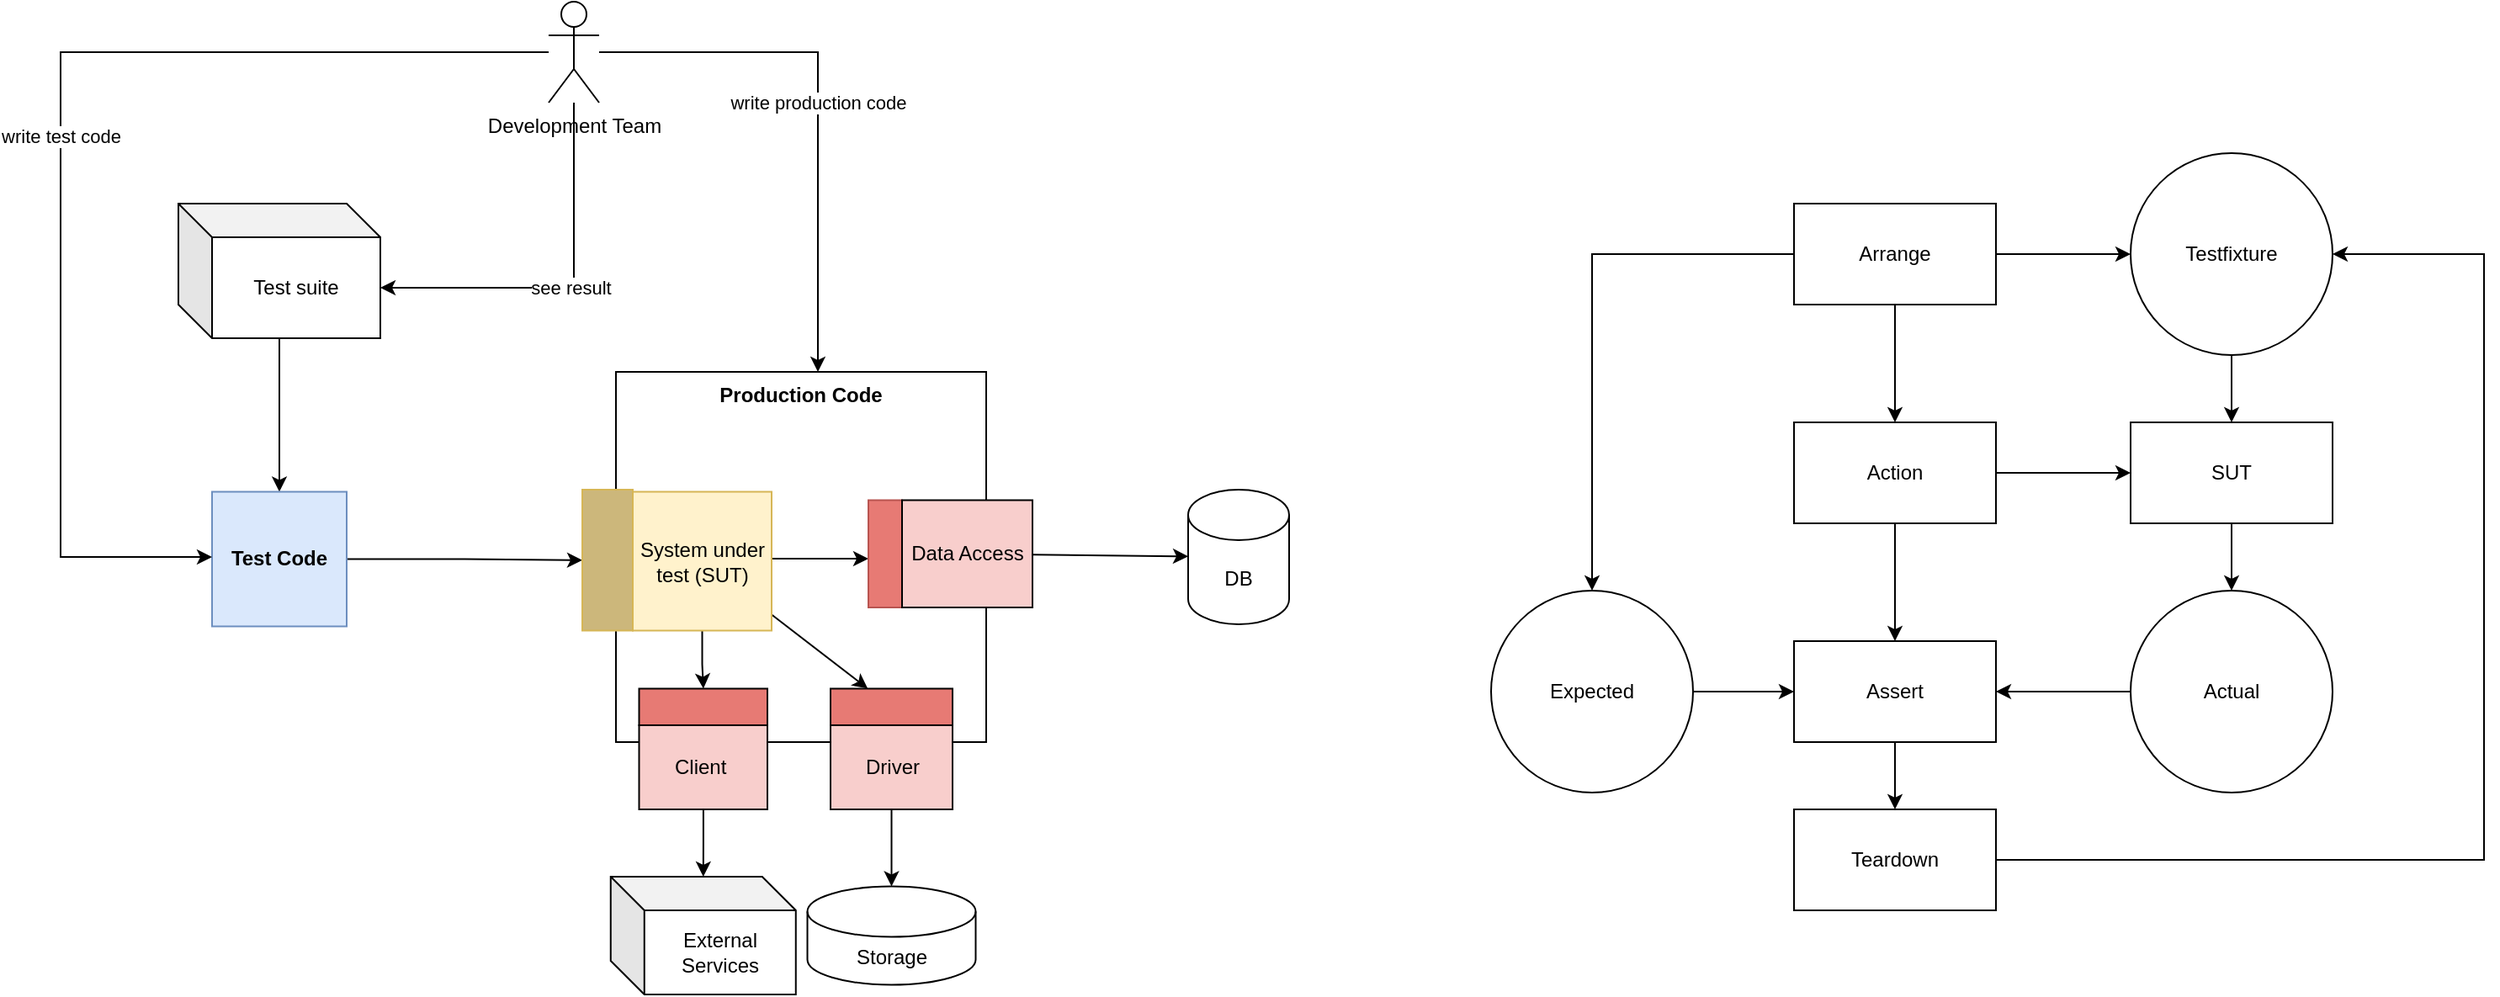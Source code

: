 <mxfile version="21.7.5" type="github">
  <diagram name="หน้า-1" id="V54rJkGDe6UenH7iF8Wh">
    <mxGraphModel dx="1500" dy="774" grid="1" gridSize="10" guides="1" tooltips="1" connect="1" arrows="1" fold="1" page="1" pageScale="1" pageWidth="827" pageHeight="1169" math="0" shadow="0">
      <root>
        <mxCell id="0" />
        <mxCell id="1" parent="0" />
        <mxCell id="IcwU3DTUadqm8QiGpATD-16" style="rounded=0;orthogonalLoop=1;jettySize=auto;html=1;" parent="1" source="IcwU3DTUadqm8QiGpATD-11" target="IcwU3DTUadqm8QiGpATD-13" edge="1">
          <mxGeometry relative="1" as="geometry" />
        </mxCell>
        <mxCell id="IcwU3DTUadqm8QiGpATD-11" value="Test suite" style="shape=cube;whiteSpace=wrap;html=1;boundedLbl=1;backgroundOutline=1;darkOpacity=0.05;darkOpacity2=0.1;" parent="1" vertex="1">
          <mxGeometry x="210" y="320" width="120" height="80" as="geometry" />
        </mxCell>
        <mxCell id="IcwU3DTUadqm8QiGpATD-17" style="edgeStyle=orthogonalEdgeStyle;rounded=0;orthogonalLoop=1;jettySize=auto;html=1;" parent="1" source="IcwU3DTUadqm8QiGpATD-13" target="IcwU3DTUadqm8QiGpATD-47" edge="1">
          <mxGeometry relative="1" as="geometry">
            <mxPoint x="380" y="480" as="targetPoint" />
          </mxGeometry>
        </mxCell>
        <mxCell id="IcwU3DTUadqm8QiGpATD-13" value="Test Code" style="whiteSpace=wrap;html=1;aspect=fixed;fillColor=#dae8fc;strokeColor=#6c8ebf;fontStyle=1" parent="1" vertex="1">
          <mxGeometry x="230" y="491.25" width="80" height="80" as="geometry" />
        </mxCell>
        <mxCell id="IcwU3DTUadqm8QiGpATD-20" style="edgeStyle=orthogonalEdgeStyle;rounded=0;orthogonalLoop=1;jettySize=auto;html=1;" parent="1" source="IcwU3DTUadqm8QiGpATD-14" target="IcwU3DTUadqm8QiGpATD-43" edge="1">
          <mxGeometry relative="1" as="geometry">
            <mxPoint x="630" y="440" as="targetPoint" />
            <Array as="points">
              <mxPoint x="600" y="531" />
              <mxPoint x="600" y="531" />
            </Array>
          </mxGeometry>
        </mxCell>
        <mxCell id="IcwU3DTUadqm8QiGpATD-22" style="edgeStyle=orthogonalEdgeStyle;rounded=0;orthogonalLoop=1;jettySize=auto;html=1;" parent="1" source="IcwU3DTUadqm8QiGpATD-14" target="IcwU3DTUadqm8QiGpATD-45" edge="1">
          <mxGeometry relative="1" as="geometry">
            <mxPoint x="420" y="590" as="targetPoint" />
          </mxGeometry>
        </mxCell>
        <mxCell id="IcwU3DTUadqm8QiGpATD-33" style="rounded=0;orthogonalLoop=1;jettySize=auto;html=1;" parent="1" source="IcwU3DTUadqm8QiGpATD-14" target="IcwU3DTUadqm8QiGpATD-44" edge="1">
          <mxGeometry relative="1" as="geometry" />
        </mxCell>
        <mxCell id="IcwU3DTUadqm8QiGpATD-14" value="System under test (SUT)" style="whiteSpace=wrap;html=1;aspect=fixed;fillColor=#fff2cc;strokeColor=#d6b656;" parent="1" vertex="1">
          <mxGeometry x="480" y="491.25" width="82.5" height="82.5" as="geometry" />
        </mxCell>
        <mxCell id="IcwU3DTUadqm8QiGpATD-18" value="Production Code" style="whiteSpace=wrap;html=1;aspect=fixed;verticalAlign=top;align=center;fillColor=none;fontStyle=1" parent="1" vertex="1">
          <mxGeometry x="470" y="420" width="220" height="220" as="geometry" />
        </mxCell>
        <mxCell id="IcwU3DTUadqm8QiGpATD-24" style="rounded=0;orthogonalLoop=1;jettySize=auto;html=1;" parent="1" source="IcwU3DTUadqm8QiGpATD-53" target="IcwU3DTUadqm8QiGpATD-23" edge="1">
          <mxGeometry relative="1" as="geometry">
            <mxPoint x="720" y="530" as="sourcePoint" />
          </mxGeometry>
        </mxCell>
        <mxCell id="IcwU3DTUadqm8QiGpATD-26" style="edgeStyle=orthogonalEdgeStyle;rounded=0;orthogonalLoop=1;jettySize=auto;html=1;" parent="1" source="IcwU3DTUadqm8QiGpATD-49" target="IcwU3DTUadqm8QiGpATD-25" edge="1">
          <mxGeometry relative="1" as="geometry">
            <mxPoint x="513.8" y="690" as="sourcePoint" />
          </mxGeometry>
        </mxCell>
        <mxCell id="IcwU3DTUadqm8QiGpATD-23" value="DB" style="shape=cylinder3;whiteSpace=wrap;html=1;boundedLbl=1;backgroundOutline=1;size=15;" parent="1" vertex="1">
          <mxGeometry x="810" y="490" width="60" height="80" as="geometry" />
        </mxCell>
        <mxCell id="IcwU3DTUadqm8QiGpATD-25" value="External Services" style="shape=cube;whiteSpace=wrap;html=1;boundedLbl=1;backgroundOutline=1;darkOpacity=0.05;darkOpacity2=0.1;" parent="1" vertex="1">
          <mxGeometry x="466.88" y="720" width="110" height="70" as="geometry" />
        </mxCell>
        <mxCell id="IcwU3DTUadqm8QiGpATD-31" value="Storage" style="shape=cylinder3;whiteSpace=wrap;html=1;boundedLbl=1;backgroundOutline=1;size=15;" parent="1" vertex="1">
          <mxGeometry x="583.75" y="725.75" width="100" height="58.5" as="geometry" />
        </mxCell>
        <mxCell id="IcwU3DTUadqm8QiGpATD-37" value="write production code" style="edgeStyle=orthogonalEdgeStyle;rounded=0;orthogonalLoop=1;jettySize=auto;html=1;" parent="1" source="IcwU3DTUadqm8QiGpATD-36" target="IcwU3DTUadqm8QiGpATD-18" edge="1">
          <mxGeometry relative="1" as="geometry">
            <mxPoint x="550" y="230" as="targetPoint" />
            <Array as="points">
              <mxPoint x="590" y="230" />
            </Array>
          </mxGeometry>
        </mxCell>
        <mxCell id="IcwU3DTUadqm8QiGpATD-39" value="write test code" style="edgeStyle=orthogonalEdgeStyle;rounded=0;orthogonalLoop=1;jettySize=auto;html=1;" parent="1" source="IcwU3DTUadqm8QiGpATD-36" target="IcwU3DTUadqm8QiGpATD-13" edge="1">
          <mxGeometry relative="1" as="geometry">
            <Array as="points">
              <mxPoint x="140" y="230" />
              <mxPoint x="140" y="530" />
            </Array>
          </mxGeometry>
        </mxCell>
        <mxCell id="IcwU3DTUadqm8QiGpATD-41" value="see result" style="edgeStyle=orthogonalEdgeStyle;rounded=0;orthogonalLoop=1;jettySize=auto;html=1;" parent="1" source="IcwU3DTUadqm8QiGpATD-36" target="IcwU3DTUadqm8QiGpATD-11" edge="1">
          <mxGeometry relative="1" as="geometry">
            <Array as="points">
              <mxPoint x="445" y="370" />
            </Array>
          </mxGeometry>
        </mxCell>
        <mxCell id="IcwU3DTUadqm8QiGpATD-36" value="Development Team" style="shape=umlActor;verticalLabelPosition=bottom;verticalAlign=top;html=1;outlineConnect=0;" parent="1" vertex="1">
          <mxGeometry x="430" y="200" width="30" height="60" as="geometry" />
        </mxCell>
        <mxCell id="IcwU3DTUadqm8QiGpATD-43" value="" style="verticalLabelPosition=bottom;verticalAlign=top;html=1;shape=mxgraph.basic.rect;fillColor2=none;strokeWidth=1;size=20;indent=5;fillColor=#e77a74;strokeColor=#b85450;" parent="1" vertex="1">
          <mxGeometry x="620" y="496.25" width="20" height="63.75" as="geometry" />
        </mxCell>
        <mxCell id="IcwU3DTUadqm8QiGpATD-44" value="" style="verticalLabelPosition=bottom;verticalAlign=top;html=1;shape=mxgraph.basic.rect;fillColor2=none;strokeWidth=1;size=20;indent=5;fillColor=#e77a74;" parent="1" vertex="1">
          <mxGeometry x="597.5" y="608.25" width="72.5" height="21.75" as="geometry" />
        </mxCell>
        <mxCell id="IcwU3DTUadqm8QiGpATD-45" value="" style="verticalLabelPosition=bottom;verticalAlign=top;html=1;shape=mxgraph.basic.rect;fillColor2=none;strokeWidth=1;size=0;indent=5;fillColor=#e77a74;" parent="1" vertex="1">
          <mxGeometry x="483.75" y="608.25" width="76.25" height="21.75" as="geometry" />
        </mxCell>
        <mxCell id="IcwU3DTUadqm8QiGpATD-47" value="" style="verticalLabelPosition=bottom;verticalAlign=top;html=1;shape=mxgraph.basic.rect;fillColor2=none;strokeWidth=1;size=20;indent=5;fillColor=#ccb77b;strokeColor=#d6b656;" parent="1" vertex="1">
          <mxGeometry x="450" y="490" width="30" height="83.75" as="geometry" />
        </mxCell>
        <mxCell id="IcwU3DTUadqm8QiGpATD-49" value="Client&amp;nbsp;" style="rounded=0;whiteSpace=wrap;html=1;fillColor=#f8cecc;" parent="1" vertex="1">
          <mxGeometry x="483.75" y="630" width="76.25" height="50" as="geometry" />
        </mxCell>
        <mxCell id="IcwU3DTUadqm8QiGpATD-52" style="rounded=0;orthogonalLoop=1;jettySize=auto;html=1;" parent="1" source="IcwU3DTUadqm8QiGpATD-50" target="IcwU3DTUadqm8QiGpATD-31" edge="1">
          <mxGeometry relative="1" as="geometry" />
        </mxCell>
        <mxCell id="IcwU3DTUadqm8QiGpATD-50" value="Driver" style="rounded=0;whiteSpace=wrap;html=1;fillColor=#f8cecc;" parent="1" vertex="1">
          <mxGeometry x="597.5" y="630" width="72.5" height="50" as="geometry" />
        </mxCell>
        <mxCell id="IcwU3DTUadqm8QiGpATD-53" value="Data Access" style="rounded=0;whiteSpace=wrap;html=1;fillColor=#f8cecc;" parent="1" vertex="1">
          <mxGeometry x="640" y="496.25" width="77.5" height="63.75" as="geometry" />
        </mxCell>
        <mxCell id="rgRRa4uVCQyOLxnNqHUD-7" style="edgeStyle=orthogonalEdgeStyle;rounded=0;orthogonalLoop=1;jettySize=auto;html=1;" edge="1" parent="1" source="rgRRa4uVCQyOLxnNqHUD-1" target="rgRRa4uVCQyOLxnNqHUD-6">
          <mxGeometry relative="1" as="geometry">
            <Array as="points">
              <mxPoint x="1330" y="350" />
              <mxPoint x="1330" y="350" />
            </Array>
          </mxGeometry>
        </mxCell>
        <mxCell id="rgRRa4uVCQyOLxnNqHUD-14" style="edgeStyle=orthogonalEdgeStyle;rounded=0;orthogonalLoop=1;jettySize=auto;html=1;" edge="1" parent="1" source="rgRRa4uVCQyOLxnNqHUD-1" target="rgRRa4uVCQyOLxnNqHUD-13">
          <mxGeometry relative="1" as="geometry">
            <Array as="points">
              <mxPoint x="1140" y="350" />
              <mxPoint x="1140" y="350" />
            </Array>
          </mxGeometry>
        </mxCell>
        <mxCell id="rgRRa4uVCQyOLxnNqHUD-19" value="" style="edgeStyle=orthogonalEdgeStyle;rounded=0;orthogonalLoop=1;jettySize=auto;html=1;" edge="1" parent="1" source="rgRRa4uVCQyOLxnNqHUD-1" target="rgRRa4uVCQyOLxnNqHUD-2">
          <mxGeometry relative="1" as="geometry" />
        </mxCell>
        <mxCell id="rgRRa4uVCQyOLxnNqHUD-1" value="Arrange" style="rounded=0;whiteSpace=wrap;html=1;" vertex="1" parent="1">
          <mxGeometry x="1170" y="320" width="120" height="60" as="geometry" />
        </mxCell>
        <mxCell id="rgRRa4uVCQyOLxnNqHUD-8" style="edgeStyle=orthogonalEdgeStyle;rounded=0;orthogonalLoop=1;jettySize=auto;html=1;" edge="1" parent="1" source="rgRRa4uVCQyOLxnNqHUD-2" target="rgRRa4uVCQyOLxnNqHUD-5">
          <mxGeometry relative="1" as="geometry" />
        </mxCell>
        <mxCell id="rgRRa4uVCQyOLxnNqHUD-20" value="" style="edgeStyle=orthogonalEdgeStyle;rounded=0;orthogonalLoop=1;jettySize=auto;html=1;" edge="1" parent="1" source="rgRRa4uVCQyOLxnNqHUD-2" target="rgRRa4uVCQyOLxnNqHUD-4">
          <mxGeometry relative="1" as="geometry" />
        </mxCell>
        <mxCell id="rgRRa4uVCQyOLxnNqHUD-2" value="Action" style="rounded=0;whiteSpace=wrap;html=1;" vertex="1" parent="1">
          <mxGeometry x="1170" y="450" width="120" height="60" as="geometry" />
        </mxCell>
        <mxCell id="rgRRa4uVCQyOLxnNqHUD-21" value="" style="edgeStyle=orthogonalEdgeStyle;rounded=0;orthogonalLoop=1;jettySize=auto;html=1;" edge="1" parent="1" source="rgRRa4uVCQyOLxnNqHUD-4" target="rgRRa4uVCQyOLxnNqHUD-17">
          <mxGeometry relative="1" as="geometry" />
        </mxCell>
        <mxCell id="rgRRa4uVCQyOLxnNqHUD-4" value="Assert" style="rounded=0;whiteSpace=wrap;html=1;" vertex="1" parent="1">
          <mxGeometry x="1170" y="580" width="120" height="60" as="geometry" />
        </mxCell>
        <mxCell id="rgRRa4uVCQyOLxnNqHUD-11" style="edgeStyle=orthogonalEdgeStyle;rounded=0;orthogonalLoop=1;jettySize=auto;html=1;" edge="1" parent="1" source="rgRRa4uVCQyOLxnNqHUD-5" target="rgRRa4uVCQyOLxnNqHUD-10">
          <mxGeometry relative="1" as="geometry" />
        </mxCell>
        <mxCell id="rgRRa4uVCQyOLxnNqHUD-5" value="SUT" style="rounded=0;whiteSpace=wrap;html=1;" vertex="1" parent="1">
          <mxGeometry x="1370" y="450" width="120" height="60" as="geometry" />
        </mxCell>
        <mxCell id="rgRRa4uVCQyOLxnNqHUD-9" style="edgeStyle=orthogonalEdgeStyle;rounded=0;orthogonalLoop=1;jettySize=auto;html=1;" edge="1" parent="1" source="rgRRa4uVCQyOLxnNqHUD-6" target="rgRRa4uVCQyOLxnNqHUD-5">
          <mxGeometry relative="1" as="geometry" />
        </mxCell>
        <mxCell id="rgRRa4uVCQyOLxnNqHUD-6" value="Testfixture" style="ellipse;whiteSpace=wrap;html=1;aspect=fixed;" vertex="1" parent="1">
          <mxGeometry x="1370" y="290" width="120" height="120" as="geometry" />
        </mxCell>
        <mxCell id="rgRRa4uVCQyOLxnNqHUD-16" style="edgeStyle=orthogonalEdgeStyle;rounded=0;orthogonalLoop=1;jettySize=auto;html=1;" edge="1" parent="1" source="rgRRa4uVCQyOLxnNqHUD-10" target="rgRRa4uVCQyOLxnNqHUD-4">
          <mxGeometry relative="1" as="geometry">
            <Array as="points">
              <mxPoint x="1230" y="620" />
            </Array>
          </mxGeometry>
        </mxCell>
        <mxCell id="rgRRa4uVCQyOLxnNqHUD-10" value="Actual" style="ellipse;whiteSpace=wrap;html=1;aspect=fixed;" vertex="1" parent="1">
          <mxGeometry x="1370" y="550" width="120" height="120" as="geometry" />
        </mxCell>
        <mxCell id="rgRRa4uVCQyOLxnNqHUD-15" style="edgeStyle=orthogonalEdgeStyle;rounded=0;orthogonalLoop=1;jettySize=auto;html=1;" edge="1" parent="1" source="rgRRa4uVCQyOLxnNqHUD-13" target="rgRRa4uVCQyOLxnNqHUD-4">
          <mxGeometry relative="1" as="geometry">
            <Array as="points">
              <mxPoint x="1050" y="610" />
            </Array>
          </mxGeometry>
        </mxCell>
        <mxCell id="rgRRa4uVCQyOLxnNqHUD-13" value="Expected" style="ellipse;whiteSpace=wrap;html=1;aspect=fixed;" vertex="1" parent="1">
          <mxGeometry x="990" y="550" width="120" height="120" as="geometry" />
        </mxCell>
        <mxCell id="rgRRa4uVCQyOLxnNqHUD-18" style="edgeStyle=orthogonalEdgeStyle;rounded=0;orthogonalLoop=1;jettySize=auto;html=1;" edge="1" parent="1" source="rgRRa4uVCQyOLxnNqHUD-17" target="rgRRa4uVCQyOLxnNqHUD-6">
          <mxGeometry relative="1" as="geometry">
            <Array as="points">
              <mxPoint x="1580" y="710" />
              <mxPoint x="1580" y="350" />
            </Array>
          </mxGeometry>
        </mxCell>
        <mxCell id="rgRRa4uVCQyOLxnNqHUD-17" value="Teardown" style="rounded=0;whiteSpace=wrap;html=1;" vertex="1" parent="1">
          <mxGeometry x="1170" y="680" width="120" height="60" as="geometry" />
        </mxCell>
      </root>
    </mxGraphModel>
  </diagram>
</mxfile>
